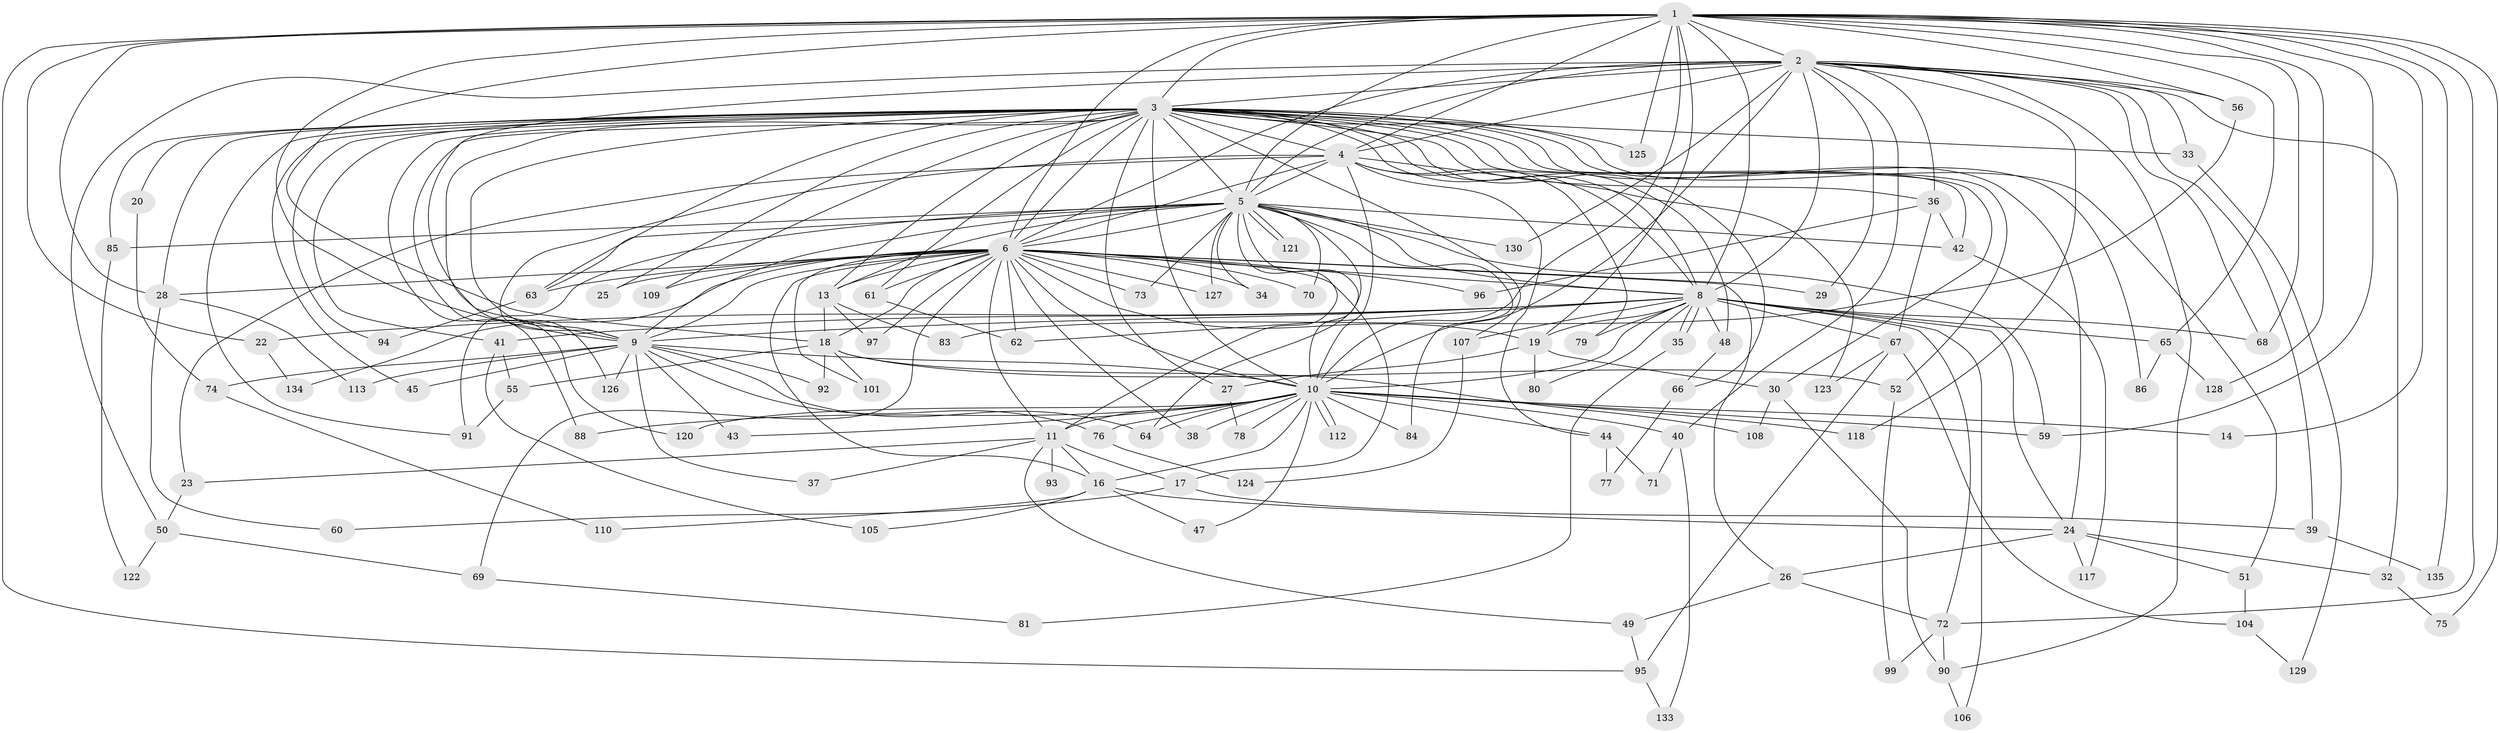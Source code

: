 // original degree distribution, {24: 0.014492753623188406, 23: 0.007246376811594203, 21: 0.007246376811594203, 15: 0.007246376811594203, 26: 0.007246376811594203, 29: 0.007246376811594203, 27: 0.007246376811594203, 19: 0.007246376811594203, 30: 0.007246376811594203, 9: 0.007246376811594203, 3: 0.2391304347826087, 4: 0.13043478260869565, 2: 0.4927536231884058, 7: 0.021739130434782608, 6: 0.014492753623188406, 5: 0.021739130434782608}
// Generated by graph-tools (version 1.1) at 2025/11/02/27/25 16:11:05]
// undirected, 111 vertices, 255 edges
graph export_dot {
graph [start="1"]
  node [color=gray90,style=filled];
  1 [super="+12"];
  2 [super="+87"];
  3 [super="+7"];
  4 [super="+111"];
  5 [super="+46"];
  6 [super="+15"];
  8 [super="+21"];
  9 [super="+114"];
  10 [super="+138"];
  11 [super="+58"];
  13 [super="+82"];
  14;
  16 [super="+53"];
  17;
  18 [super="+57"];
  19 [super="+131"];
  20;
  22;
  23;
  24;
  25;
  26;
  27 [super="+31"];
  28 [super="+103"];
  29;
  30 [super="+116"];
  32;
  33;
  34;
  35;
  36 [super="+54"];
  37;
  38;
  39;
  40;
  41;
  42 [super="+98"];
  43;
  44;
  45;
  47;
  48;
  49;
  50;
  51;
  52;
  55 [super="+137"];
  56;
  59 [super="+132"];
  60;
  61;
  62 [super="+102"];
  63 [super="+115"];
  64 [super="+136"];
  65;
  66;
  67;
  68 [super="+100"];
  69;
  70;
  71;
  72 [super="+89"];
  73;
  74;
  75;
  76;
  77;
  78;
  79;
  80;
  81;
  83;
  84;
  85;
  86;
  88;
  90;
  91;
  92;
  93;
  94;
  95 [super="+119"];
  96;
  97;
  99;
  101;
  104;
  105;
  106;
  107;
  108;
  109;
  110;
  112;
  113;
  117;
  118;
  120;
  121;
  122;
  123;
  124;
  125;
  126;
  127;
  128;
  129;
  130;
  133;
  134;
  135;
  1 -- 2;
  1 -- 3 [weight=2];
  1 -- 4;
  1 -- 5;
  1 -- 6;
  1 -- 8;
  1 -- 9;
  1 -- 10 [weight=2];
  1 -- 14;
  1 -- 18;
  1 -- 19;
  1 -- 22;
  1 -- 28;
  1 -- 56;
  1 -- 59;
  1 -- 65;
  1 -- 68;
  1 -- 75;
  1 -- 125;
  1 -- 128;
  1 -- 135;
  1 -- 72;
  1 -- 95;
  2 -- 3 [weight=2];
  2 -- 4;
  2 -- 5;
  2 -- 6 [weight=2];
  2 -- 8;
  2 -- 9 [weight=2];
  2 -- 10 [weight=2];
  2 -- 29;
  2 -- 32;
  2 -- 33;
  2 -- 36 [weight=2];
  2 -- 39;
  2 -- 40;
  2 -- 50;
  2 -- 56;
  2 -- 68;
  2 -- 130;
  2 -- 90;
  2 -- 118;
  3 -- 4 [weight=2];
  3 -- 5 [weight=2];
  3 -- 6 [weight=2];
  3 -- 8 [weight=2];
  3 -- 9 [weight=2];
  3 -- 10 [weight=2];
  3 -- 13;
  3 -- 28;
  3 -- 33;
  3 -- 36;
  3 -- 42;
  3 -- 48;
  3 -- 51;
  3 -- 63;
  3 -- 66;
  3 -- 86;
  3 -- 91;
  3 -- 109;
  3 -- 20;
  3 -- 85;
  3 -- 24;
  3 -- 25;
  3 -- 88;
  3 -- 27 [weight=2];
  3 -- 30;
  3 -- 94;
  3 -- 41;
  3 -- 107;
  3 -- 45;
  3 -- 52;
  3 -- 125;
  3 -- 120;
  3 -- 61;
  3 -- 126;
  4 -- 5;
  4 -- 6;
  4 -- 8;
  4 -- 9;
  4 -- 10;
  4 -- 23;
  4 -- 44;
  4 -- 79;
  4 -- 123;
  5 -- 6;
  5 -- 8;
  5 -- 9 [weight=2];
  5 -- 10;
  5 -- 11;
  5 -- 34;
  5 -- 59;
  5 -- 70;
  5 -- 73;
  5 -- 84;
  5 -- 85;
  5 -- 91;
  5 -- 121;
  5 -- 121;
  5 -- 127;
  5 -- 130;
  5 -- 63;
  5 -- 64;
  5 -- 13;
  5 -- 42;
  6 -- 8;
  6 -- 9;
  6 -- 10;
  6 -- 11;
  6 -- 13;
  6 -- 16;
  6 -- 18;
  6 -- 19;
  6 -- 25;
  6 -- 29;
  6 -- 61;
  6 -- 63;
  6 -- 69;
  6 -- 70;
  6 -- 73;
  6 -- 96;
  6 -- 97;
  6 -- 101;
  6 -- 109;
  6 -- 127;
  6 -- 134;
  6 -- 17;
  6 -- 34;
  6 -- 38;
  6 -- 26;
  6 -- 62;
  6 -- 28;
  8 -- 9;
  8 -- 10 [weight=2];
  8 -- 22;
  8 -- 24;
  8 -- 35;
  8 -- 35;
  8 -- 41;
  8 -- 48;
  8 -- 62;
  8 -- 65;
  8 -- 67;
  8 -- 79;
  8 -- 80;
  8 -- 107;
  8 -- 72;
  8 -- 106;
  8 -- 19;
  8 -- 68;
  9 -- 10;
  9 -- 37;
  9 -- 43;
  9 -- 45;
  9 -- 64;
  9 -- 74;
  9 -- 76;
  9 -- 92;
  9 -- 113;
  9 -- 126;
  10 -- 14;
  10 -- 16;
  10 -- 38;
  10 -- 40;
  10 -- 43;
  10 -- 44;
  10 -- 47;
  10 -- 64;
  10 -- 76;
  10 -- 78;
  10 -- 84;
  10 -- 88;
  10 -- 112;
  10 -- 112;
  10 -- 118;
  10 -- 120;
  10 -- 11;
  10 -- 59;
  11 -- 17;
  11 -- 23;
  11 -- 37;
  11 -- 49;
  11 -- 93 [weight=2];
  11 -- 16;
  13 -- 18;
  13 -- 97;
  13 -- 83;
  16 -- 47;
  16 -- 105;
  16 -- 24;
  16 -- 110;
  17 -- 39;
  17 -- 60;
  18 -- 52;
  18 -- 55;
  18 -- 101;
  18 -- 108;
  18 -- 92;
  19 -- 27;
  19 -- 30;
  19 -- 80;
  20 -- 74;
  22 -- 134;
  23 -- 50;
  24 -- 26;
  24 -- 32;
  24 -- 51;
  24 -- 117;
  26 -- 49;
  26 -- 72;
  27 -- 78;
  28 -- 60;
  28 -- 113;
  30 -- 108;
  30 -- 90;
  32 -- 75;
  33 -- 129;
  35 -- 81;
  36 -- 42;
  36 -- 96;
  36 -- 67;
  39 -- 135;
  40 -- 71;
  40 -- 133;
  41 -- 55;
  41 -- 105;
  42 -- 117;
  44 -- 71;
  44 -- 77;
  48 -- 66;
  49 -- 95;
  50 -- 69;
  50 -- 122;
  51 -- 104;
  52 -- 99;
  55 -- 91;
  56 -- 83;
  61 -- 62;
  63 -- 94;
  65 -- 86;
  65 -- 128;
  66 -- 77;
  67 -- 95;
  67 -- 104;
  67 -- 123;
  69 -- 81;
  72 -- 90;
  72 -- 99;
  74 -- 110;
  76 -- 124;
  85 -- 122;
  90 -- 106;
  95 -- 133;
  104 -- 129;
  107 -- 124;
}
